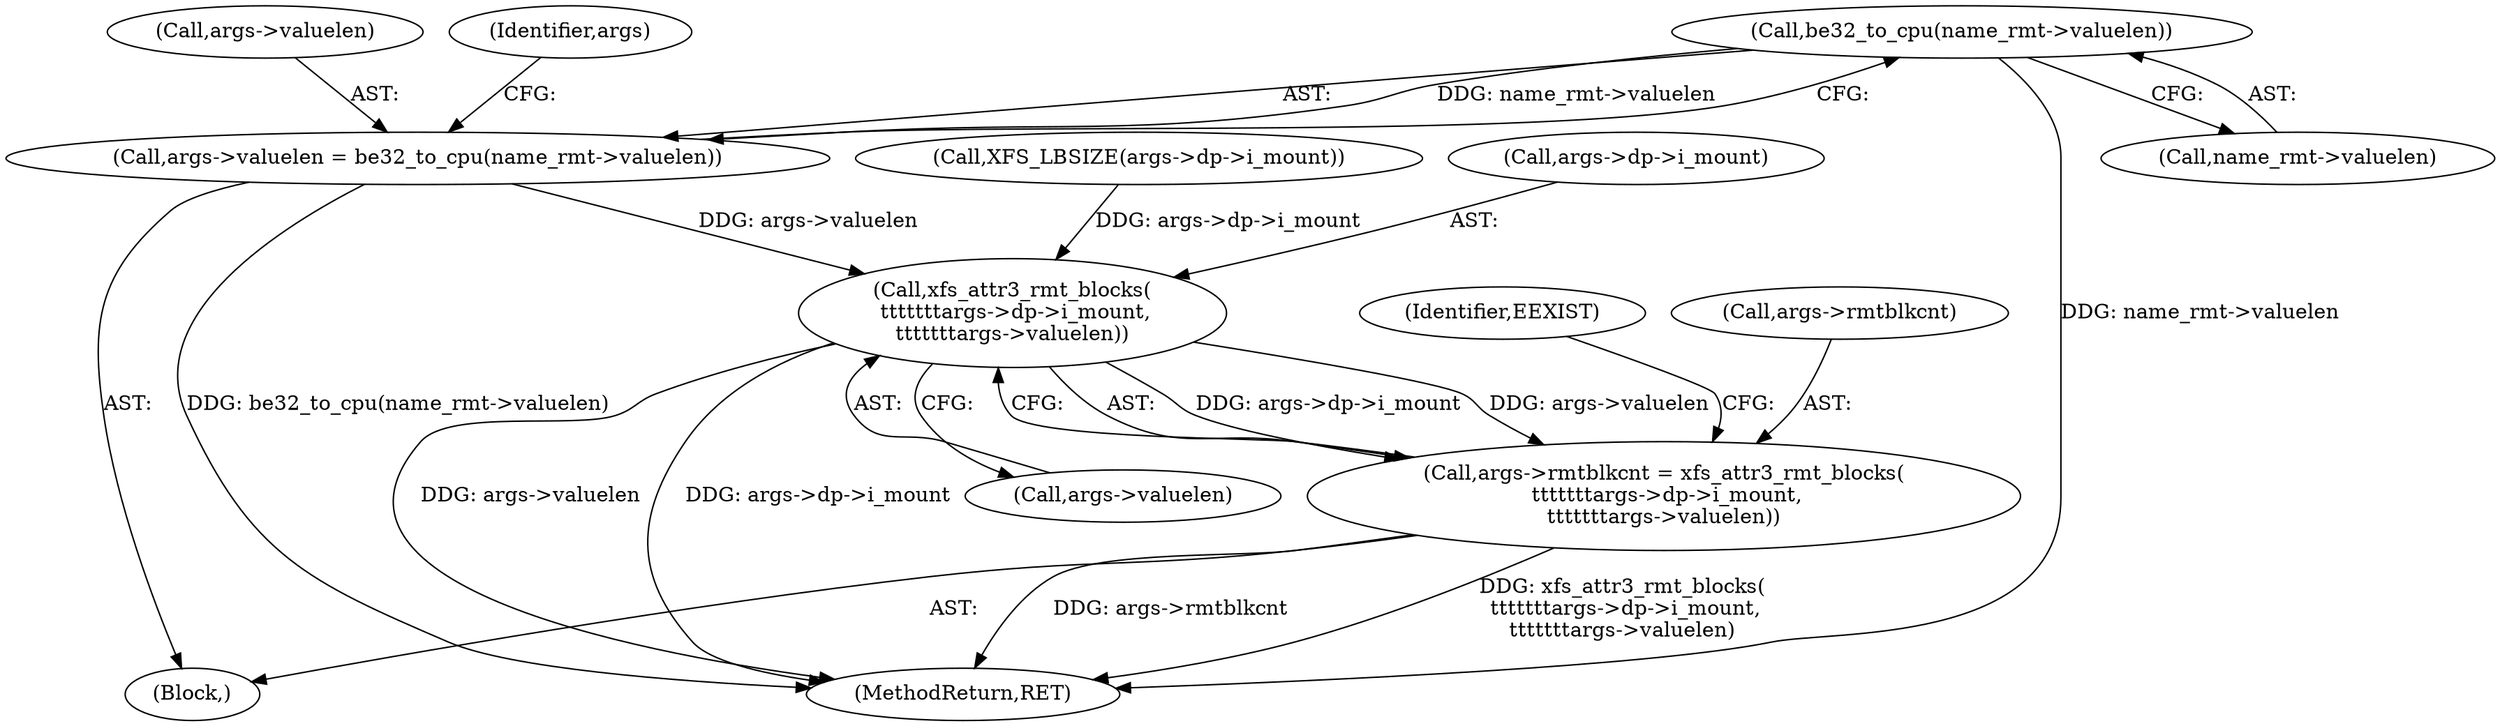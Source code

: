 digraph "0_linux_8275cdd0e7ac550dcce2b3ef6d2fb3b808c1ae59_6@pointer" {
"1000420" [label="(Call,be32_to_cpu(name_rmt->valuelen))"];
"1000416" [label="(Call,args->valuelen = be32_to_cpu(name_rmt->valuelen))"];
"1000436" [label="(Call,xfs_attr3_rmt_blocks(\n \t\t\t\t\t\t\targs->dp->i_mount,\n\t\t\t\t\t\t\targs->valuelen))"];
"1000432" [label="(Call,args->rmtblkcnt = xfs_attr3_rmt_blocks(\n \t\t\t\t\t\t\targs->dp->i_mount,\n\t\t\t\t\t\t\targs->valuelen))"];
"1000416" [label="(Call,args->valuelen = be32_to_cpu(name_rmt->valuelen))"];
"1000442" [label="(Call,args->valuelen)"];
"1000417" [label="(Call,args->valuelen)"];
"1000447" [label="(Identifier,EEXIST)"];
"1000139" [label="(Call,XFS_LBSIZE(args->dp->i_mount))"];
"1000426" [label="(Identifier,args)"];
"1000436" [label="(Call,xfs_attr3_rmt_blocks(\n \t\t\t\t\t\t\targs->dp->i_mount,\n\t\t\t\t\t\t\targs->valuelen))"];
"1000372" [label="(Block,)"];
"1000432" [label="(Call,args->rmtblkcnt = xfs_attr3_rmt_blocks(\n \t\t\t\t\t\t\targs->dp->i_mount,\n\t\t\t\t\t\t\targs->valuelen))"];
"1000437" [label="(Call,args->dp->i_mount)"];
"1000421" [label="(Call,name_rmt->valuelen)"];
"1000420" [label="(Call,be32_to_cpu(name_rmt->valuelen))"];
"1000433" [label="(Call,args->rmtblkcnt)"];
"1000456" [label="(MethodReturn,RET)"];
"1000420" -> "1000416"  [label="AST: "];
"1000420" -> "1000421"  [label="CFG: "];
"1000421" -> "1000420"  [label="AST: "];
"1000416" -> "1000420"  [label="CFG: "];
"1000420" -> "1000456"  [label="DDG: name_rmt->valuelen"];
"1000420" -> "1000416"  [label="DDG: name_rmt->valuelen"];
"1000416" -> "1000372"  [label="AST: "];
"1000417" -> "1000416"  [label="AST: "];
"1000426" -> "1000416"  [label="CFG: "];
"1000416" -> "1000456"  [label="DDG: be32_to_cpu(name_rmt->valuelen)"];
"1000416" -> "1000436"  [label="DDG: args->valuelen"];
"1000436" -> "1000432"  [label="AST: "];
"1000436" -> "1000442"  [label="CFG: "];
"1000437" -> "1000436"  [label="AST: "];
"1000442" -> "1000436"  [label="AST: "];
"1000432" -> "1000436"  [label="CFG: "];
"1000436" -> "1000456"  [label="DDG: args->valuelen"];
"1000436" -> "1000456"  [label="DDG: args->dp->i_mount"];
"1000436" -> "1000432"  [label="DDG: args->dp->i_mount"];
"1000436" -> "1000432"  [label="DDG: args->valuelen"];
"1000139" -> "1000436"  [label="DDG: args->dp->i_mount"];
"1000432" -> "1000372"  [label="AST: "];
"1000433" -> "1000432"  [label="AST: "];
"1000447" -> "1000432"  [label="CFG: "];
"1000432" -> "1000456"  [label="DDG: xfs_attr3_rmt_blocks(\n \t\t\t\t\t\t\targs->dp->i_mount,\n\t\t\t\t\t\t\targs->valuelen)"];
"1000432" -> "1000456"  [label="DDG: args->rmtblkcnt"];
}
